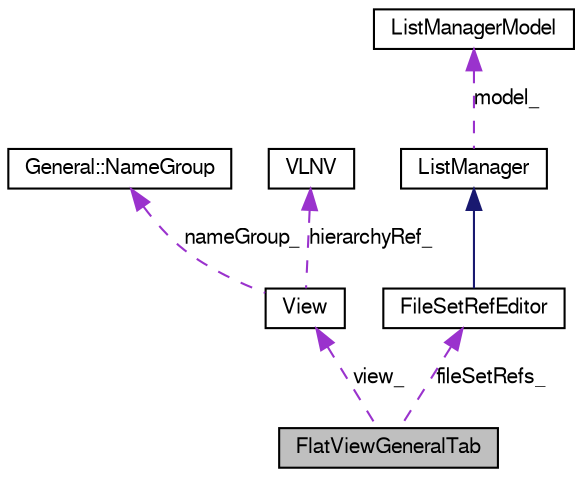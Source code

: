 digraph G
{
  bgcolor="transparent";
  edge [fontname="FreeSans",fontsize=10,labelfontname="FreeSans",labelfontsize=10];
  node [fontname="FreeSans",fontsize=10,shape=record];
  Node1 [label="FlatViewGeneralTab",height=0.2,width=0.4,color="black", fillcolor="grey75", style="filled" fontcolor="black"];
  Node2 -> Node1 [dir=back,color="darkorchid3",fontsize=10,style="dashed",label="view_",fontname="FreeSans"];
  Node2 [label="View",height=0.2,width=0.4,color="black",URL="$class_view.html",tooltip="Equals the spirit:view element in IP-Xact specification."];
  Node3 -> Node2 [dir=back,color="darkorchid3",fontsize=10,style="dashed",label="nameGroup_",fontname="FreeSans"];
  Node3 [label="General::NameGroup",height=0.2,width=0.4,color="black",URL="$struct_general_1_1_name_group.html",tooltip="The NameGroup matches the spirit:nameGroup element in IP-Xact."];
  Node4 -> Node2 [dir=back,color="darkorchid3",fontsize=10,style="dashed",label="hierarchyRef_",fontname="FreeSans"];
  Node4 [label="VLNV",height=0.2,width=0.4,color="black",URL="$class_v_l_n_v.html",tooltip="The class to hold VLNV information of a single IP-XACT document."];
  Node5 -> Node1 [dir=back,color="darkorchid3",fontsize=10,style="dashed",label="fileSetRefs_",fontname="FreeSans"];
  Node5 [label="FileSetRefEditor",height=0.2,width=0.4,color="black",URL="$class_file_set_ref_editor.html",tooltip="Editor to set the file set references of a view."];
  Node6 -> Node5 [dir=back,color="midnightblue",fontsize=10,style="solid",fontname="FreeSans"];
  Node6 [label="ListManager",height=0.2,width=0.4,color="black",URL="$class_list_manager.html",tooltip="ListManager is a widget to manage a list of strings."];
  Node7 -> Node6 [dir=back,color="darkorchid3",fontsize=10,style="dashed",label="model_",fontname="FreeSans"];
  Node7 [label="ListManagerModel",height=0.2,width=0.4,color="black",URL="$class_list_manager_model.html",tooltip="ListManagerModel is a model class to manage a list of strings."];
}
